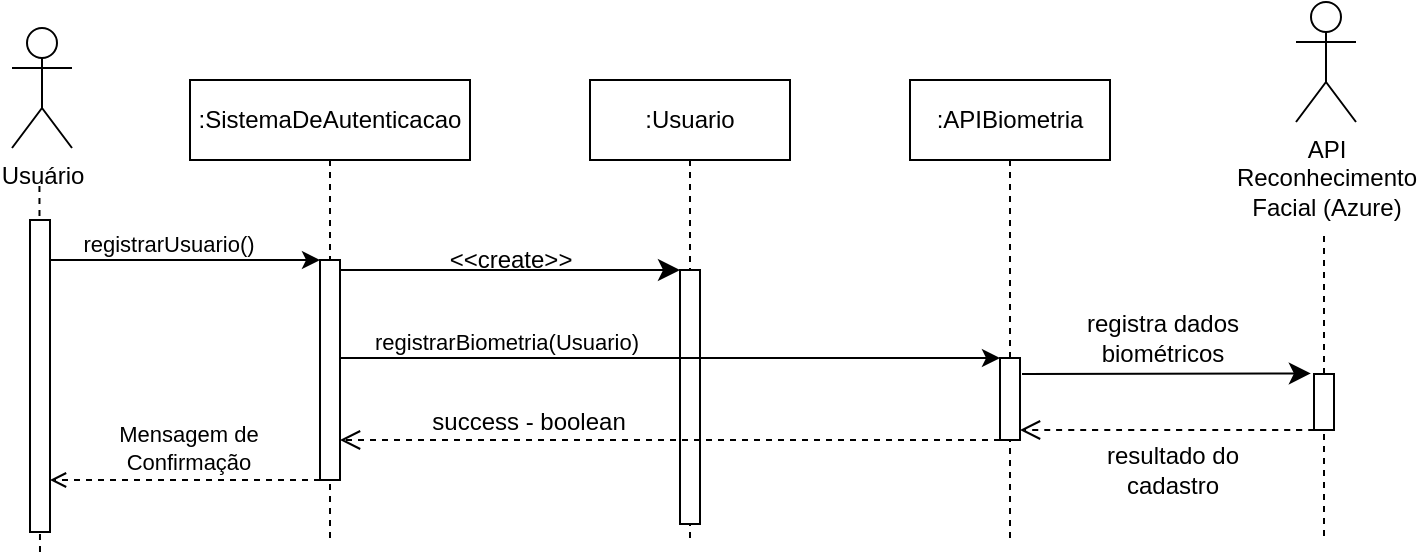 <mxfile version="24.6.4" type="device">
  <diagram name="Page-1" id="2YBvvXClWsGukQMizWep">
    <mxGraphModel dx="989" dy="580" grid="0" gridSize="10" guides="0" tooltips="1" connect="0" arrows="0" fold="1" page="1" pageScale="1" pageWidth="850" pageHeight="1100" math="0" shadow="0">
      <root>
        <mxCell id="0" />
        <mxCell id="1" parent="0" />
        <mxCell id="aM9ryv3xv72pqoxQDRHE-1" value=":Usuario" style="shape=umlLifeline;perimeter=lifelinePerimeter;whiteSpace=wrap;html=1;container=0;dropTarget=0;collapsible=0;recursiveResize=0;outlineConnect=0;portConstraint=eastwest;newEdgeStyle={&quot;edgeStyle&quot;:&quot;elbowEdgeStyle&quot;,&quot;elbow&quot;:&quot;vertical&quot;,&quot;curved&quot;:0,&quot;rounded&quot;:0};" parent="1" vertex="1">
          <mxGeometry x="610" y="110" width="100" height="230" as="geometry" />
        </mxCell>
        <mxCell id="aM9ryv3xv72pqoxQDRHE-2" value="" style="html=1;points=[];perimeter=orthogonalPerimeter;outlineConnect=0;targetShapes=umlLifeline;portConstraint=eastwest;newEdgeStyle={&quot;edgeStyle&quot;:&quot;elbowEdgeStyle&quot;,&quot;elbow&quot;:&quot;vertical&quot;,&quot;curved&quot;:0,&quot;rounded&quot;:0};" parent="aM9ryv3xv72pqoxQDRHE-1" vertex="1">
          <mxGeometry x="45" y="95" width="10" height="127" as="geometry" />
        </mxCell>
        <mxCell id="368ryIqdzKqAlcXKy1S3-1" value="Usuário" style="shape=umlActor;verticalLabelPosition=bottom;verticalAlign=top;html=1;" parent="1" vertex="1">
          <mxGeometry x="321" y="84" width="30" height="60" as="geometry" />
        </mxCell>
        <mxCell id="368ryIqdzKqAlcXKy1S3-3" value="" style="endArrow=none;dashed=1;html=1;rounded=0;" parent="1" edge="1">
          <mxGeometry width="50" height="50" relative="1" as="geometry">
            <mxPoint x="335" y="346" as="sourcePoint" />
            <mxPoint x="334.72" y="160" as="targetPoint" />
          </mxGeometry>
        </mxCell>
        <mxCell id="368ryIqdzKqAlcXKy1S3-13" style="edgeStyle=orthogonalEdgeStyle;rounded=0;orthogonalLoop=1;jettySize=auto;html=1;curved=0;" parent="1" edge="1">
          <mxGeometry relative="1" as="geometry">
            <mxPoint x="340" y="200" as="sourcePoint" />
            <mxPoint x="475" y="200" as="targetPoint" />
            <Array as="points" />
          </mxGeometry>
        </mxCell>
        <mxCell id="368ryIqdzKqAlcXKy1S3-14" value="registrarUsuario()" style="edgeLabel;html=1;align=center;verticalAlign=middle;resizable=0;points=[];" parent="368ryIqdzKqAlcXKy1S3-13" vertex="1" connectable="0">
          <mxGeometry x="-0.128" y="1" relative="1" as="geometry">
            <mxPoint y="-7" as="offset" />
          </mxGeometry>
        </mxCell>
        <mxCell id="368ryIqdzKqAlcXKy1S3-2" value="" style="html=1;points=[[0,0,0,0,5],[0,1,0,0,-5],[1,0,0,0,5],[1,1,0,0,-5]];perimeter=orthogonalPerimeter;outlineConnect=0;targetShapes=umlLifeline;portConstraint=eastwest;newEdgeStyle={&quot;curved&quot;:0,&quot;rounded&quot;:0};" parent="1" vertex="1">
          <mxGeometry x="330" y="180" width="10" height="156" as="geometry" />
        </mxCell>
        <mxCell id="368ryIqdzKqAlcXKy1S3-6" value=":SistemaDeAutenticacao" style="shape=umlLifeline;perimeter=lifelinePerimeter;whiteSpace=wrap;html=1;container=1;dropTarget=0;collapsible=0;recursiveResize=0;outlineConnect=0;portConstraint=eastwest;newEdgeStyle={&quot;curved&quot;:0,&quot;rounded&quot;:0};" parent="1" vertex="1">
          <mxGeometry x="410" y="110" width="140" height="230" as="geometry" />
        </mxCell>
        <mxCell id="368ryIqdzKqAlcXKy1S3-7" value="" style="html=1;points=[[0,0,0,0,5],[0,1,0,0,-5],[1,0,0,0,5],[1,1,0,0,-5]];perimeter=orthogonalPerimeter;outlineConnect=0;targetShapes=umlLifeline;portConstraint=eastwest;newEdgeStyle={&quot;curved&quot;:0,&quot;rounded&quot;:0};" parent="368ryIqdzKqAlcXKy1S3-6" vertex="1">
          <mxGeometry x="65" y="90" width="10" height="110" as="geometry" />
        </mxCell>
        <mxCell id="368ryIqdzKqAlcXKy1S3-11" value=":APIBiometria" style="shape=umlLifeline;perimeter=lifelinePerimeter;whiteSpace=wrap;html=1;container=1;dropTarget=0;collapsible=0;recursiveResize=0;outlineConnect=0;portConstraint=eastwest;newEdgeStyle={&quot;curved&quot;:0,&quot;rounded&quot;:0};" parent="1" vertex="1">
          <mxGeometry x="770" y="110" width="100" height="230" as="geometry" />
        </mxCell>
        <mxCell id="368ryIqdzKqAlcXKy1S3-12" value="" style="html=1;points=[[0,0,0,0,5],[0,1,0,0,-5],[1,0,0,0,5],[1,1,0,0,-5]];perimeter=orthogonalPerimeter;outlineConnect=0;targetShapes=umlLifeline;portConstraint=eastwest;newEdgeStyle={&quot;curved&quot;:0,&quot;rounded&quot;:0};" parent="368ryIqdzKqAlcXKy1S3-11" vertex="1">
          <mxGeometry x="45" y="139" width="10" height="41" as="geometry" />
        </mxCell>
        <mxCell id="368ryIqdzKqAlcXKy1S3-20" style="edgeStyle=orthogonalEdgeStyle;rounded=0;orthogonalLoop=1;jettySize=auto;html=1;curved=0;dashed=1;endArrow=open;endFill=0;" parent="1" edge="1">
          <mxGeometry relative="1" as="geometry">
            <mxPoint x="475.0" y="310.0" as="sourcePoint" />
            <mxPoint x="340" y="310" as="targetPoint" />
            <Array as="points">
              <mxPoint x="440" y="310" />
              <mxPoint x="440" y="310" />
            </Array>
          </mxGeometry>
        </mxCell>
        <mxCell id="368ryIqdzKqAlcXKy1S3-21" value="Mensagem de&lt;div&gt;Confirmação&lt;/div&gt;" style="edgeLabel;html=1;align=center;verticalAlign=middle;resizable=0;points=[];" parent="368ryIqdzKqAlcXKy1S3-20" vertex="1" connectable="0">
          <mxGeometry x="-0.128" y="1" relative="1" as="geometry">
            <mxPoint x="-7" y="-17" as="offset" />
          </mxGeometry>
        </mxCell>
        <mxCell id="368ryIqdzKqAlcXKy1S3-22" value="" style="html=1;verticalAlign=bottom;endArrow=open;dashed=1;endSize=8;curved=0;rounded=0;" parent="1" target="368ryIqdzKqAlcXKy1S3-7" edge="1">
          <mxGeometry relative="1" as="geometry">
            <mxPoint x="815" y="290" as="sourcePoint" />
            <mxPoint x="665" y="290" as="targetPoint" />
          </mxGeometry>
        </mxCell>
        <mxCell id="R58-e2zJlNTAsr12hb-H-4" value="" style="endArrow=classic;html=1;rounded=0;fontSize=12;startSize=8;endSize=8;curved=1;" parent="1" source="368ryIqdzKqAlcXKy1S3-7" edge="1">
          <mxGeometry width="50" height="50" relative="1" as="geometry">
            <mxPoint x="486" y="205" as="sourcePoint" />
            <mxPoint x="655" y="205" as="targetPoint" />
          </mxGeometry>
        </mxCell>
        <mxCell id="R58-e2zJlNTAsr12hb-H-5" value="&amp;lt;&amp;lt;create&amp;gt;&amp;gt;" style="text;html=1;align=center;verticalAlign=middle;resizable=0;points=[];autosize=1;strokeColor=none;fillColor=none;fontSize=12;" parent="1" vertex="1">
          <mxGeometry x="530" y="185" width="80" height="30" as="geometry" />
        </mxCell>
        <mxCell id="R58-e2zJlNTAsr12hb-H-10" style="edgeStyle=orthogonalEdgeStyle;rounded=0;orthogonalLoop=1;jettySize=auto;html=1;curved=0;" parent="1" source="368ryIqdzKqAlcXKy1S3-7" target="368ryIqdzKqAlcXKy1S3-12" edge="1">
          <mxGeometry relative="1" as="geometry">
            <mxPoint x="489" y="233" as="sourcePoint" />
            <mxPoint x="769" y="233" as="targetPoint" />
            <Array as="points">
              <mxPoint x="568" y="249" />
              <mxPoint x="568" y="249" />
            </Array>
          </mxGeometry>
        </mxCell>
        <mxCell id="R58-e2zJlNTAsr12hb-H-11" value="registrarBiometria(Usuario)" style="edgeLabel;html=1;align=center;verticalAlign=middle;resizable=0;points=[];" parent="R58-e2zJlNTAsr12hb-H-10" vertex="1" connectable="0">
          <mxGeometry x="-0.386" y="-2" relative="1" as="geometry">
            <mxPoint x="-19" y="-10" as="offset" />
          </mxGeometry>
        </mxCell>
        <mxCell id="R58-e2zJlNTAsr12hb-H-12" value="success - boolean" style="text;html=1;align=center;verticalAlign=middle;resizable=0;points=[];autosize=1;strokeColor=none;fillColor=none;fontSize=12;" parent="1" vertex="1">
          <mxGeometry x="521" y="268" width="115" height="26" as="geometry" />
        </mxCell>
        <mxCell id="lvPQOKOiwOwVBSHTfjoa-1" value="" style="endArrow=none;dashed=1;html=1;rounded=0;" edge="1" parent="1" source="lvPQOKOiwOwVBSHTfjoa-4">
          <mxGeometry width="50" height="50" relative="1" as="geometry">
            <mxPoint x="977" y="457" as="sourcePoint" />
            <mxPoint x="977" y="185" as="targetPoint" />
          </mxGeometry>
        </mxCell>
        <mxCell id="lvPQOKOiwOwVBSHTfjoa-2" value="API&lt;div&gt;Reconhecimento&lt;/div&gt;&lt;div&gt;Facial (Azure)&lt;/div&gt;" style="shape=umlActor;verticalLabelPosition=bottom;verticalAlign=top;html=1;outlineConnect=0;" vertex="1" parent="1">
          <mxGeometry x="963" y="71" width="30" height="60" as="geometry" />
        </mxCell>
        <mxCell id="lvPQOKOiwOwVBSHTfjoa-3" value="" style="endArrow=none;dashed=1;html=1;rounded=0;" edge="1" parent="1" target="lvPQOKOiwOwVBSHTfjoa-4">
          <mxGeometry width="50" height="50" relative="1" as="geometry">
            <mxPoint x="977" y="338" as="sourcePoint" />
            <mxPoint x="977" y="220" as="targetPoint" />
          </mxGeometry>
        </mxCell>
        <mxCell id="lvPQOKOiwOwVBSHTfjoa-4" value="" style="rounded=0;whiteSpace=wrap;html=1;" vertex="1" parent="1">
          <mxGeometry x="972" y="257" width="10" height="28" as="geometry" />
        </mxCell>
        <mxCell id="lvPQOKOiwOwVBSHTfjoa-5" value="" style="endArrow=classic;html=1;rounded=0;fontFamily=Helvetica;fontSize=12;fontColor=default;autosize=1;resizable=0;startSize=8;endSize=8;curved=1;entryX=-0.157;entryY=-0.01;entryDx=0;entryDy=0;entryPerimeter=0;" edge="1" parent="1" target="lvPQOKOiwOwVBSHTfjoa-4">
          <mxGeometry width="50" height="50" relative="1" as="geometry">
            <mxPoint x="825.999" y="257" as="sourcePoint" />
            <mxPoint x="927.07" y="257" as="targetPoint" />
          </mxGeometry>
        </mxCell>
        <mxCell id="lvPQOKOiwOwVBSHTfjoa-6" value="registra dados&lt;div&gt;biométricos&lt;/div&gt;" style="edgeLabel;html=1;align=center;verticalAlign=middle;resizable=0;points=[];fontSize=12;fontFamily=Helvetica;fontColor=default;autosize=1;fillColor=none;gradientColor=none;" vertex="1" connectable="0" parent="lvPQOKOiwOwVBSHTfjoa-5">
          <mxGeometry x="-0.109" width="94" height="41" relative="1" as="geometry">
            <mxPoint x="-41" y="-38" as="offset" />
          </mxGeometry>
        </mxCell>
        <mxCell id="lvPQOKOiwOwVBSHTfjoa-7" value="" style="endArrow=open;html=1;rounded=0;fontFamily=Helvetica;fontSize=12;fontColor=default;autosize=1;resizable=0;startSize=8;endSize=8;curved=1;dashed=1;endFill=0;" edge="1" parent="1" target="368ryIqdzKqAlcXKy1S3-12">
          <mxGeometry width="50" height="50" relative="1" as="geometry">
            <mxPoint x="972" y="285" as="sourcePoint" />
            <mxPoint x="911" y="374" as="targetPoint" />
          </mxGeometry>
        </mxCell>
        <mxCell id="lvPQOKOiwOwVBSHTfjoa-8" value="resultado do&lt;div&gt;cadastro&lt;/div&gt;" style="edgeLabel;html=1;align=center;verticalAlign=middle;resizable=0;points=[];fontSize=12;fontFamily=Helvetica;fontColor=default;autosize=1;fillColor=none;gradientColor=none;" vertex="1" connectable="0" parent="1">
          <mxGeometry x="859.0" y="284.005" width="84" height="41" as="geometry" />
        </mxCell>
      </root>
    </mxGraphModel>
  </diagram>
</mxfile>

